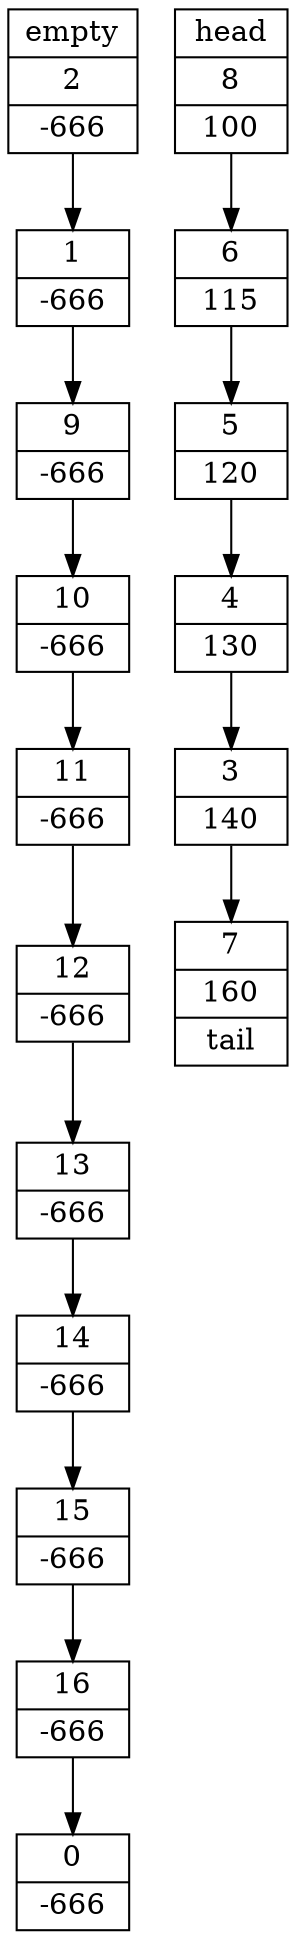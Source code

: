 digraph DUMP 
{
	"0x561b5c94e260" [shape = "record", label = "{0|-666}"];
	"0x561b5c94e26c" [shape = "record", label = "{1|-666}"];
	"0x561b5c94e278" [shape = "record", label = "{empty|2|-666}"];
	"0x561b5c94e284" [shape = "record", label = "{3|140}"];
	"0x561b5c94e290" [shape = "record", label = "{4|130}"];
	"0x561b5c94e29c" [shape = "record", label = "{5|120}"];
	"0x561b5c94e2a8" [shape = "record", label = "{6|115}"];
	"0x561b5c94e2b4" [shape = "record", label = "{7|160|tail}"];
	"0x561b5c94e2c0" [shape = "record", label = "{head|8|100}"];
	"0x561b5c94e2cc" [shape = "record", label = "{9|-666}"];
	"0x561b5c94e2d8" [shape = "record", label = "{10|-666}"];
	"0x561b5c94e2e4" [shape = "record", label = "{11|-666}"];
	"0x561b5c94e2f0" [shape = "record", label = "{12|-666}"];
	"0x561b5c94e2fc" [shape = "record", label = "{13|-666}"];
	"0x561b5c94e308" [shape = "record", label = "{14|-666}"];
	"0x561b5c94e314" [shape = "record", label = "{15|-666}"];
	"0x561b5c94e320" [shape = "record", label = "{16|-666}"];

	"0x561b5c94e2c0" -> "0x561b5c94e2a8";
	"0x561b5c94e2a8" -> "0x561b5c94e29c";
	"0x561b5c94e29c" -> "0x561b5c94e290";
	"0x561b5c94e290" -> "0x561b5c94e284";
	"0x561b5c94e284" -> "0x561b5c94e2b4";

	"0x561b5c94e278" -> "0x561b5c94e26c";
	"0x561b5c94e26c" -> "0x561b5c94e2cc";
	"0x561b5c94e2cc" -> "0x561b5c94e2d8";
	"0x561b5c94e2d8" -> "0x561b5c94e2e4";
	"0x561b5c94e2e4" -> "0x561b5c94e2f0";
	"0x561b5c94e2f0" -> "0x561b5c94e2fc";
	"0x561b5c94e2fc" -> "0x561b5c94e308";
	"0x561b5c94e308" -> "0x561b5c94e314";
	"0x561b5c94e314" -> "0x561b5c94e320";
	"0x561b5c94e320" -> "0x561b5c94e260";
}
